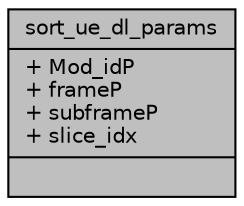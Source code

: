 digraph "sort_ue_dl_params"
{
 // LATEX_PDF_SIZE
  edge [fontname="Helvetica",fontsize="10",labelfontname="Helvetica",labelfontsize="10"];
  node [fontname="Helvetica",fontsize="10",shape=record];
  Node1 [label="{sort_ue_dl_params\n|+ Mod_idP\l+ frameP\l+ subframeP\l+ slice_idx\l|}",height=0.2,width=0.4,color="black", fillcolor="grey75", style="filled", fontcolor="black",tooltip=" "];
}
